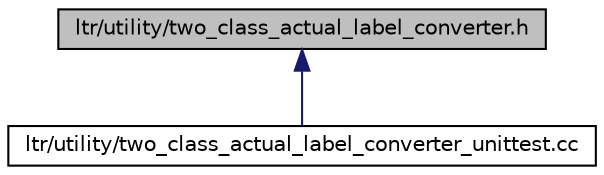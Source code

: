 digraph G
{
  edge [fontname="Helvetica",fontsize="10",labelfontname="Helvetica",labelfontsize="10"];
  node [fontname="Helvetica",fontsize="10",shape=record];
  Node1 [label="ltr/utility/two_class_actual_label_converter.h",height=0.2,width=0.4,color="black", fillcolor="grey75", style="filled" fontcolor="black"];
  Node1 -> Node2 [dir="back",color="midnightblue",fontsize="10",style="solid",fontname="Helvetica"];
  Node2 [label="ltr/utility/two_class_actual_label_converter_unittest.cc",height=0.2,width=0.4,color="black", fillcolor="white", style="filled",URL="$two__class__actual__label__converter__unittest_8cc.html"];
}
